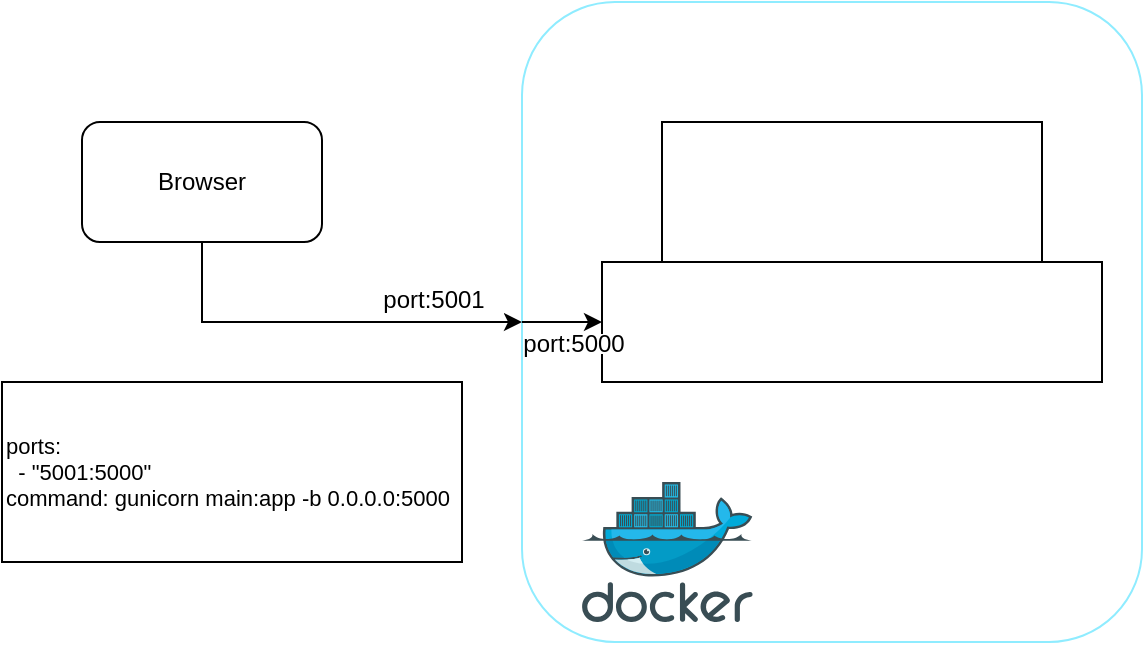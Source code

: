 <mxfile version="15.3.2" type="github">
  <diagram id="ybV2quVBh41Vqaf5F448" name="Page-1">
    <mxGraphModel dx="815" dy="442" grid="1" gridSize="10" guides="1" tooltips="1" connect="1" arrows="1" fold="1" page="1" pageScale="1" pageWidth="827" pageHeight="1169" math="0" shadow="0">
      <root>
        <mxCell id="0" />
        <mxCell id="1" parent="0" />
        <mxCell id="3wPsEf4ZWY97SY9eJp6e-2" value="" style="rounded=1;whiteSpace=wrap;html=1;strokeColor=#8FECFF;" vertex="1" parent="1">
          <mxGeometry x="470" y="100" width="310" height="320" as="geometry" />
        </mxCell>
        <mxCell id="3wPsEf4ZWY97SY9eJp6e-3" value="" style="sketch=0;aspect=fixed;html=1;points=[];align=center;image;fontSize=12;image=img/lib/mscae/Docker.svg;" vertex="1" parent="1">
          <mxGeometry x="500" y="340" width="85.37" height="70" as="geometry" />
        </mxCell>
        <mxCell id="3wPsEf4ZWY97SY9eJp6e-14" style="edgeStyle=orthogonalEdgeStyle;rounded=0;orthogonalLoop=1;jettySize=auto;html=1;exitX=0.5;exitY=1;exitDx=0;exitDy=0;" edge="1" parent="1" source="3wPsEf4ZWY97SY9eJp6e-5" target="3wPsEf4ZWY97SY9eJp6e-2">
          <mxGeometry relative="1" as="geometry" />
        </mxCell>
        <mxCell id="3wPsEf4ZWY97SY9eJp6e-5" value="Browser" style="rounded=1;whiteSpace=wrap;html=1;" vertex="1" parent="1">
          <mxGeometry x="250" y="160" width="120" height="60" as="geometry" />
        </mxCell>
        <mxCell id="3wPsEf4ZWY97SY9eJp6e-6" value="&lt;div style=&quot;text-align: justify ; font-size: 11px&quot;&gt;&lt;font style=&quot;font-size: 11px&quot;&gt;ports:&lt;/font&gt;&lt;/div&gt;&lt;div style=&quot;text-align: justify ; font-size: 11px&quot;&gt;&lt;span&gt;&lt;font style=&quot;font-size: 11px&quot;&gt;&amp;nbsp; - &quot;5001:5000&quot;&lt;/font&gt;&lt;/span&gt;&lt;/div&gt;&lt;div style=&quot;text-align: justify ; font-size: 11px&quot;&gt;&lt;font style=&quot;font-size: 11px&quot;&gt;command: gunicorn main:app -b 0.0.0.0:5000&lt;/font&gt;&lt;/div&gt;" style="rounded=0;whiteSpace=wrap;html=1;align=left;" vertex="1" parent="1">
          <mxGeometry x="210" y="290" width="230" height="90" as="geometry" />
        </mxCell>
        <mxCell id="3wPsEf4ZWY97SY9eJp6e-8" value="" style="rounded=0;whiteSpace=wrap;html=1;" vertex="1" parent="1">
          <mxGeometry x="510" y="230" width="250" height="60" as="geometry" />
        </mxCell>
        <mxCell id="3wPsEf4ZWY97SY9eJp6e-9" value="" style="shape=image;imageAspect=0;aspect=fixed;verticalLabelPosition=bottom;verticalAlign=top;image=https://upload.wikimedia.org/wikipedia/commons/thumb/0/00/Gunicorn_logo_2010.svg/2560px-Gunicorn_logo_2010.svg.png;" vertex="1" parent="1">
          <mxGeometry x="524.65" y="238" width="200.7" height="44" as="geometry" />
        </mxCell>
        <mxCell id="3wPsEf4ZWY97SY9eJp6e-13" value="" style="group" vertex="1" connectable="0" parent="1">
          <mxGeometry x="540" y="160" width="190" height="70" as="geometry" />
        </mxCell>
        <mxCell id="3wPsEf4ZWY97SY9eJp6e-11" value="" style="rounded=0;whiteSpace=wrap;html=1;" vertex="1" parent="3wPsEf4ZWY97SY9eJp6e-13">
          <mxGeometry width="190" height="70" as="geometry" />
        </mxCell>
        <mxCell id="3wPsEf4ZWY97SY9eJp6e-10" value="" style="shape=image;imageAspect=0;aspect=fixed;verticalLabelPosition=bottom;verticalAlign=top;image=https://msiz07-flask-docs-ja.readthedocs.io/ja/latest/_images/flask-logo.png;" vertex="1" parent="3wPsEf4ZWY97SY9eJp6e-13">
          <mxGeometry x="18.35" y="5" width="153.29" height="60" as="geometry" />
        </mxCell>
        <mxCell id="3wPsEf4ZWY97SY9eJp6e-15" value="port:5001" style="rounded=0;whiteSpace=wrap;html=1;strokeColor=none;" vertex="1" parent="1">
          <mxGeometry x="391" y="239" width="70" height="20" as="geometry" />
        </mxCell>
        <mxCell id="3wPsEf4ZWY97SY9eJp6e-17" value="port:5000" style="rounded=0;whiteSpace=wrap;html=1;strokeColor=none;" vertex="1" parent="1">
          <mxGeometry x="481" y="266" width="30" height="10" as="geometry" />
        </mxCell>
        <mxCell id="3wPsEf4ZWY97SY9eJp6e-16" style="edgeStyle=orthogonalEdgeStyle;rounded=0;orthogonalLoop=1;jettySize=auto;html=1;exitX=0;exitY=0.5;exitDx=0;exitDy=0;entryX=0;entryY=0.5;entryDx=0;entryDy=0;" edge="1" parent="1" source="3wPsEf4ZWY97SY9eJp6e-2" target="3wPsEf4ZWY97SY9eJp6e-8">
          <mxGeometry relative="1" as="geometry">
            <Array as="points">
              <mxPoint x="470" y="260" />
            </Array>
          </mxGeometry>
        </mxCell>
      </root>
    </mxGraphModel>
  </diagram>
</mxfile>
